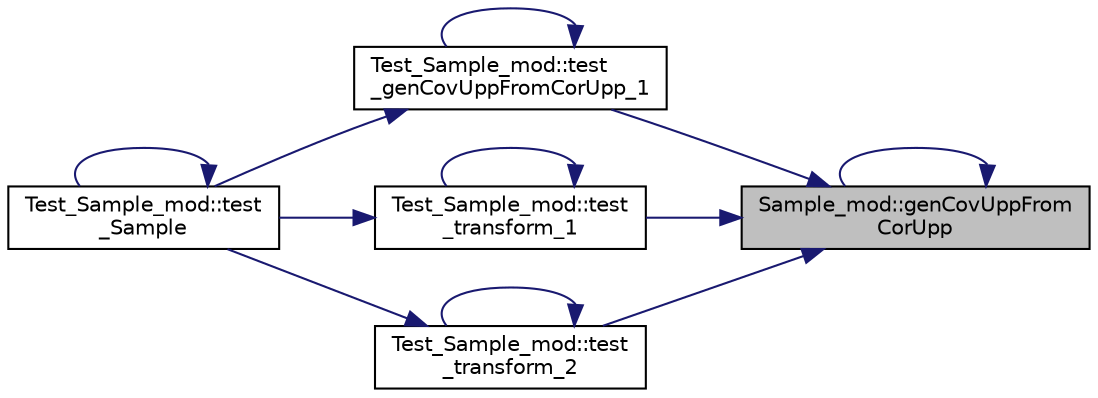 digraph "Sample_mod::genCovUppFromCorUpp"
{
 // LATEX_PDF_SIZE
  edge [fontname="Helvetica",fontsize="10",labelfontname="Helvetica",labelfontsize="10"];
  node [fontname="Helvetica",fontsize="10",shape=record];
  rankdir="RL";
  Node1 [label="Sample_mod::genCovUppFrom\lCorUpp",height=0.2,width=0.4,color="black", fillcolor="grey75", style="filled", fontcolor="black",tooltip="Convert the upper-triangle correlation matrix to the upper-triangle covariance matrix."];
  Node1 -> Node1 [dir="back",color="midnightblue",fontsize="10",style="solid",fontname="Helvetica"];
  Node1 -> Node2 [dir="back",color="midnightblue",fontsize="10",style="solid",fontname="Helvetica"];
  Node2 [label="Test_Sample_mod::test\l_genCovUppFromCorUpp_1",height=0.2,width=0.4,color="black", fillcolor="white", style="filled",URL="$namespaceTest__Sample__mod.html#a1b581f63f8e5eb9caa4dd0a7d0e9df83",tooltip=" "];
  Node2 -> Node2 [dir="back",color="midnightblue",fontsize="10",style="solid",fontname="Helvetica"];
  Node2 -> Node3 [dir="back",color="midnightblue",fontsize="10",style="solid",fontname="Helvetica"];
  Node3 [label="Test_Sample_mod::test\l_Sample",height=0.2,width=0.4,color="black", fillcolor="white", style="filled",URL="$namespaceTest__Sample__mod.html#a91b109f0aa7398a5b922aecc1cf52f24",tooltip=" "];
  Node3 -> Node3 [dir="back",color="midnightblue",fontsize="10",style="solid",fontname="Helvetica"];
  Node1 -> Node4 [dir="back",color="midnightblue",fontsize="10",style="solid",fontname="Helvetica"];
  Node4 [label="Test_Sample_mod::test\l_transform_1",height=0.2,width=0.4,color="black", fillcolor="white", style="filled",URL="$namespaceTest__Sample__mod.html#a10e46798cfab881474e80ba8b234a83e",tooltip="Correlate a data sample randomly generated from a standard MVN distribution. The output transformed s..."];
  Node4 -> Node3 [dir="back",color="midnightblue",fontsize="10",style="solid",fontname="Helvetica"];
  Node4 -> Node4 [dir="back",color="midnightblue",fontsize="10",style="solid",fontname="Helvetica"];
  Node1 -> Node5 [dir="back",color="midnightblue",fontsize="10",style="solid",fontname="Helvetica"];
  Node5 [label="Test_Sample_mod::test\l_transform_2",height=0.2,width=0.4,color="black", fillcolor="white", style="filled",URL="$namespaceTest__Sample__mod.html#aeb893ca380dd17c68dcb43834de627b8",tooltip="Do Mahalanobis transformation on a normalized correlated sample randomly generated from an MVN distri..."];
  Node5 -> Node3 [dir="back",color="midnightblue",fontsize="10",style="solid",fontname="Helvetica"];
  Node5 -> Node5 [dir="back",color="midnightblue",fontsize="10",style="solid",fontname="Helvetica"];
}
